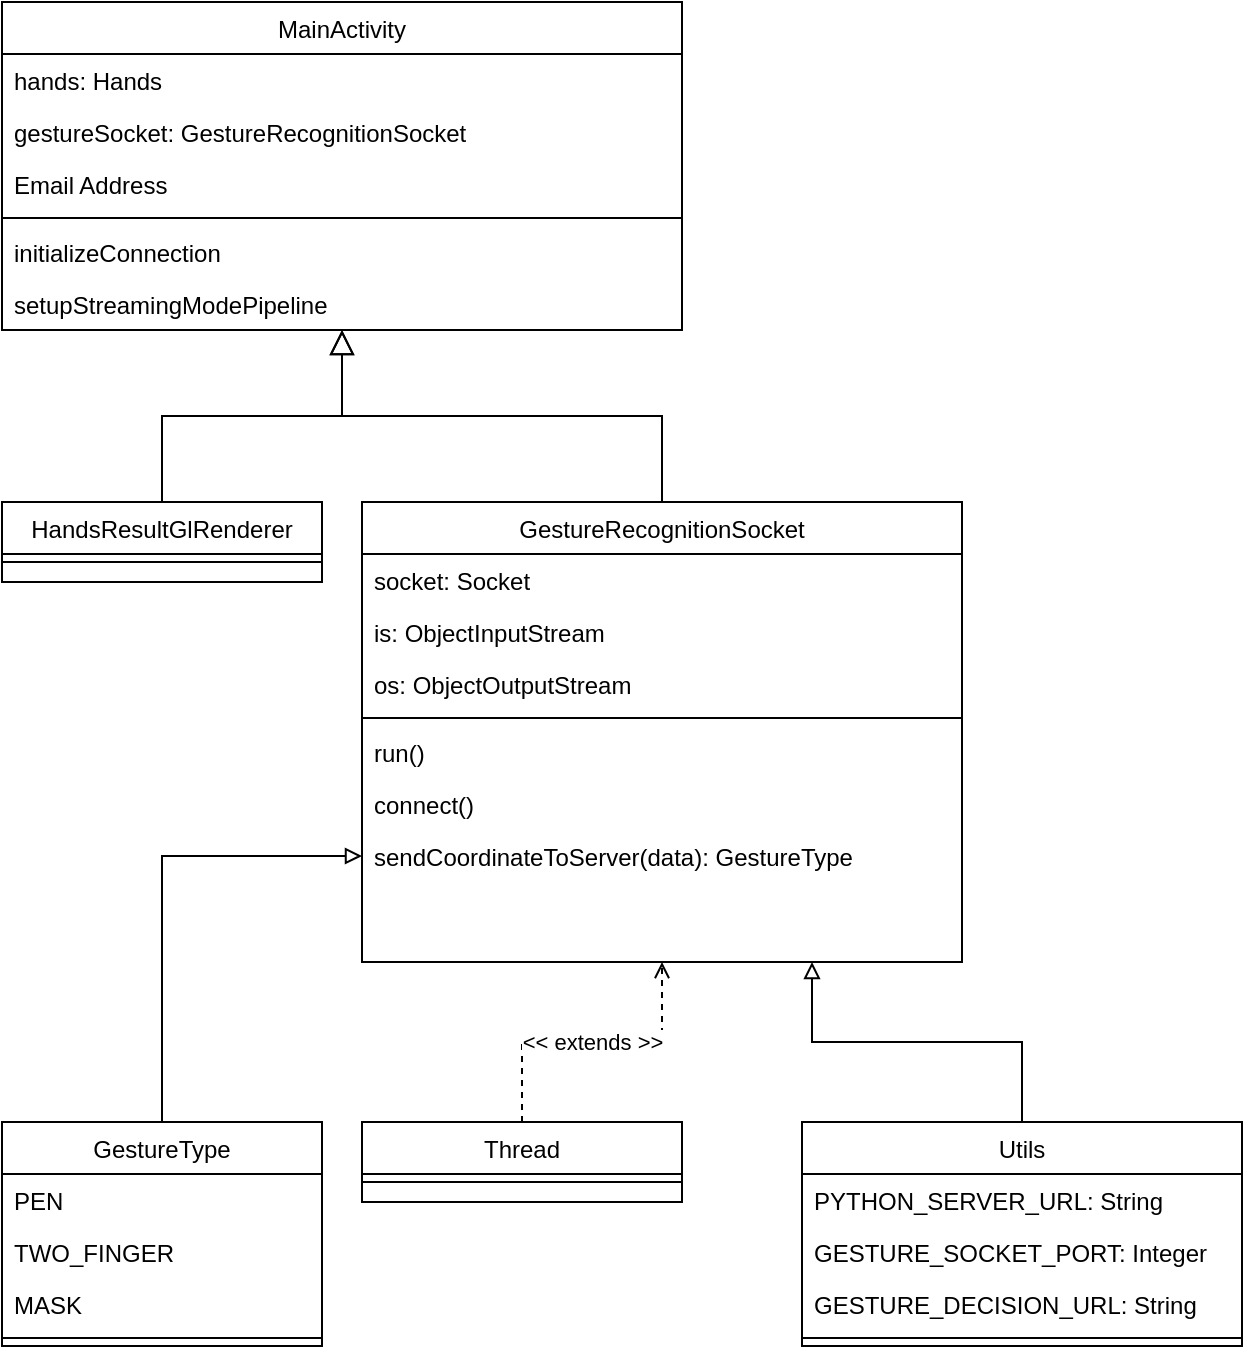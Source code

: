 <mxfile version="20.0.1" type="github" pages="4">
  <diagram id="C5RBs43oDa-KdzZeNtuy" name="Application">
    <mxGraphModel dx="1422" dy="920" grid="1" gridSize="10" guides="1" tooltips="1" connect="1" arrows="1" fold="1" page="1" pageScale="1" pageWidth="827" pageHeight="1169" math="0" shadow="0">
      <root>
        <mxCell id="WIyWlLk6GJQsqaUBKTNV-0" />
        <mxCell id="WIyWlLk6GJQsqaUBKTNV-1" parent="WIyWlLk6GJQsqaUBKTNV-0" />
        <mxCell id="zkfFHV4jXpPFQw0GAbJ--0" value="MainActivity" style="swimlane;fontStyle=0;align=center;verticalAlign=top;childLayout=stackLayout;horizontal=1;startSize=26;horizontalStack=0;resizeParent=1;resizeLast=0;collapsible=1;marginBottom=0;rounded=0;shadow=0;strokeWidth=1;" parent="WIyWlLk6GJQsqaUBKTNV-1" vertex="1">
          <mxGeometry x="40" y="120" width="340" height="164" as="geometry">
            <mxRectangle x="230" y="140" width="160" height="26" as="alternateBounds" />
          </mxGeometry>
        </mxCell>
        <mxCell id="zkfFHV4jXpPFQw0GAbJ--1" value="hands: Hands" style="text;align=left;verticalAlign=top;spacingLeft=4;spacingRight=4;overflow=hidden;rotatable=0;points=[[0,0.5],[1,0.5]];portConstraint=eastwest;" parent="zkfFHV4jXpPFQw0GAbJ--0" vertex="1">
          <mxGeometry y="26" width="340" height="26" as="geometry" />
        </mxCell>
        <mxCell id="zkfFHV4jXpPFQw0GAbJ--2" value="gestureSocket: GestureRecognitionSocket" style="text;align=left;verticalAlign=top;spacingLeft=4;spacingRight=4;overflow=hidden;rotatable=0;points=[[0,0.5],[1,0.5]];portConstraint=eastwest;rounded=0;shadow=0;html=0;" parent="zkfFHV4jXpPFQw0GAbJ--0" vertex="1">
          <mxGeometry y="52" width="340" height="26" as="geometry" />
        </mxCell>
        <mxCell id="zkfFHV4jXpPFQw0GAbJ--3" value="Email Address" style="text;align=left;verticalAlign=top;spacingLeft=4;spacingRight=4;overflow=hidden;rotatable=0;points=[[0,0.5],[1,0.5]];portConstraint=eastwest;rounded=0;shadow=0;html=0;" parent="zkfFHV4jXpPFQw0GAbJ--0" vertex="1">
          <mxGeometry y="78" width="340" height="26" as="geometry" />
        </mxCell>
        <mxCell id="zkfFHV4jXpPFQw0GAbJ--4" value="" style="line;html=1;strokeWidth=1;align=left;verticalAlign=middle;spacingTop=-1;spacingLeft=3;spacingRight=3;rotatable=0;labelPosition=right;points=[];portConstraint=eastwest;" parent="zkfFHV4jXpPFQw0GAbJ--0" vertex="1">
          <mxGeometry y="104" width="340" height="8" as="geometry" />
        </mxCell>
        <mxCell id="Mn7XZVWniMu7mOGzIk7n-0" value="initializeConnection" style="text;align=left;verticalAlign=top;spacingLeft=4;spacingRight=4;overflow=hidden;rotatable=0;points=[[0,0.5],[1,0.5]];portConstraint=eastwest;" parent="zkfFHV4jXpPFQw0GAbJ--0" vertex="1">
          <mxGeometry y="112" width="340" height="26" as="geometry" />
        </mxCell>
        <mxCell id="zkfFHV4jXpPFQw0GAbJ--5" value="setupStreamingModePipeline" style="text;align=left;verticalAlign=top;spacingLeft=4;spacingRight=4;overflow=hidden;rotatable=0;points=[[0,0.5],[1,0.5]];portConstraint=eastwest;" parent="zkfFHV4jXpPFQw0GAbJ--0" vertex="1">
          <mxGeometry y="138" width="340" height="26" as="geometry" />
        </mxCell>
        <mxCell id="zkfFHV4jXpPFQw0GAbJ--6" value="HandsResultGlRenderer" style="swimlane;fontStyle=0;align=center;verticalAlign=top;childLayout=stackLayout;horizontal=1;startSize=26;horizontalStack=0;resizeParent=1;resizeLast=0;collapsible=1;marginBottom=0;rounded=0;shadow=0;strokeWidth=1;" parent="WIyWlLk6GJQsqaUBKTNV-1" vertex="1">
          <mxGeometry x="40" y="370" width="160" height="40" as="geometry">
            <mxRectangle x="130" y="380" width="160" height="26" as="alternateBounds" />
          </mxGeometry>
        </mxCell>
        <mxCell id="zkfFHV4jXpPFQw0GAbJ--9" value="" style="line;html=1;strokeWidth=1;align=left;verticalAlign=middle;spacingTop=-1;spacingLeft=3;spacingRight=3;rotatable=0;labelPosition=right;points=[];portConstraint=eastwest;" parent="zkfFHV4jXpPFQw0GAbJ--6" vertex="1">
          <mxGeometry y="26" width="160" height="8" as="geometry" />
        </mxCell>
        <mxCell id="zkfFHV4jXpPFQw0GAbJ--12" value="" style="endArrow=block;endSize=10;endFill=0;shadow=0;strokeWidth=1;rounded=0;edgeStyle=elbowEdgeStyle;elbow=vertical;" parent="WIyWlLk6GJQsqaUBKTNV-1" source="zkfFHV4jXpPFQw0GAbJ--6" target="zkfFHV4jXpPFQw0GAbJ--0" edge="1">
          <mxGeometry width="160" relative="1" as="geometry">
            <mxPoint x="200" y="203" as="sourcePoint" />
            <mxPoint x="200" y="203" as="targetPoint" />
          </mxGeometry>
        </mxCell>
        <mxCell id="zkfFHV4jXpPFQw0GAbJ--13" value="GestureRecognitionSocket" style="swimlane;fontStyle=0;align=center;verticalAlign=top;childLayout=stackLayout;horizontal=1;startSize=26;horizontalStack=0;resizeParent=1;resizeLast=0;collapsible=1;marginBottom=0;rounded=0;shadow=0;strokeWidth=1;" parent="WIyWlLk6GJQsqaUBKTNV-1" vertex="1">
          <mxGeometry x="220" y="370" width="300" height="230" as="geometry">
            <mxRectangle x="340" y="380" width="170" height="26" as="alternateBounds" />
          </mxGeometry>
        </mxCell>
        <mxCell id="Mn7XZVWniMu7mOGzIk7n-1" value="socket: Socket" style="text;align=left;verticalAlign=top;spacingLeft=4;spacingRight=4;overflow=hidden;rotatable=0;points=[[0,0.5],[1,0.5]];portConstraint=eastwest;" parent="zkfFHV4jXpPFQw0GAbJ--13" vertex="1">
          <mxGeometry y="26" width="300" height="26" as="geometry" />
        </mxCell>
        <mxCell id="Mn7XZVWniMu7mOGzIk7n-2" value="is: ObjectInputStream" style="text;align=left;verticalAlign=top;spacingLeft=4;spacingRight=4;overflow=hidden;rotatable=0;points=[[0,0.5],[1,0.5]];portConstraint=eastwest;" parent="zkfFHV4jXpPFQw0GAbJ--13" vertex="1">
          <mxGeometry y="52" width="300" height="26" as="geometry" />
        </mxCell>
        <mxCell id="zkfFHV4jXpPFQw0GAbJ--14" value="os: ObjectOutputStream" style="text;align=left;verticalAlign=top;spacingLeft=4;spacingRight=4;overflow=hidden;rotatable=0;points=[[0,0.5],[1,0.5]];portConstraint=eastwest;" parent="zkfFHV4jXpPFQw0GAbJ--13" vertex="1">
          <mxGeometry y="78" width="300" height="26" as="geometry" />
        </mxCell>
        <mxCell id="zkfFHV4jXpPFQw0GAbJ--15" value="" style="line;html=1;strokeWidth=1;align=left;verticalAlign=middle;spacingTop=-1;spacingLeft=3;spacingRight=3;rotatable=0;labelPosition=right;points=[];portConstraint=eastwest;" parent="zkfFHV4jXpPFQw0GAbJ--13" vertex="1">
          <mxGeometry y="104" width="300" height="8" as="geometry" />
        </mxCell>
        <mxCell id="Mn7XZVWniMu7mOGzIk7n-6" value="run()" style="text;align=left;verticalAlign=top;spacingLeft=4;spacingRight=4;overflow=hidden;rotatable=0;points=[[0,0.5],[1,0.5]];portConstraint=eastwest;" parent="zkfFHV4jXpPFQw0GAbJ--13" vertex="1">
          <mxGeometry y="112" width="300" height="26" as="geometry" />
        </mxCell>
        <mxCell id="Mn7XZVWniMu7mOGzIk7n-7" value="connect()" style="text;align=left;verticalAlign=top;spacingLeft=4;spacingRight=4;overflow=hidden;rotatable=0;points=[[0,0.5],[1,0.5]];portConstraint=eastwest;" parent="zkfFHV4jXpPFQw0GAbJ--13" vertex="1">
          <mxGeometry y="138" width="300" height="26" as="geometry" />
        </mxCell>
        <mxCell id="Mn7XZVWniMu7mOGzIk7n-8" value="sendCoordinateToServer(data): GestureType" style="text;align=left;verticalAlign=top;spacingLeft=4;spacingRight=4;overflow=hidden;rotatable=0;points=[[0,0.5],[1,0.5]];portConstraint=eastwest;" parent="zkfFHV4jXpPFQw0GAbJ--13" vertex="1">
          <mxGeometry y="164" width="300" height="26" as="geometry" />
        </mxCell>
        <mxCell id="zkfFHV4jXpPFQw0GAbJ--16" value="" style="endArrow=block;endSize=10;endFill=0;shadow=0;strokeWidth=1;rounded=0;edgeStyle=elbowEdgeStyle;elbow=vertical;" parent="WIyWlLk6GJQsqaUBKTNV-1" source="zkfFHV4jXpPFQw0GAbJ--13" target="zkfFHV4jXpPFQw0GAbJ--0" edge="1">
          <mxGeometry width="160" relative="1" as="geometry">
            <mxPoint x="210" y="373" as="sourcePoint" />
            <mxPoint x="310" y="271" as="targetPoint" />
          </mxGeometry>
        </mxCell>
        <mxCell id="Mn7XZVWniMu7mOGzIk7n-5" value="&amp;lt;&amp;lt; extends &amp;gt;&amp;gt;" style="edgeStyle=orthogonalEdgeStyle;rounded=0;orthogonalLoop=1;jettySize=auto;html=1;entryX=0.5;entryY=1;entryDx=0;entryDy=0;dashed=1;endArrow=open;endFill=0;" parent="WIyWlLk6GJQsqaUBKTNV-1" source="Mn7XZVWniMu7mOGzIk7n-3" target="zkfFHV4jXpPFQw0GAbJ--13" edge="1">
          <mxGeometry relative="1" as="geometry" />
        </mxCell>
        <mxCell id="Mn7XZVWniMu7mOGzIk7n-3" value="Thread" style="swimlane;fontStyle=0;align=center;verticalAlign=top;childLayout=stackLayout;horizontal=1;startSize=26;horizontalStack=0;resizeParent=1;resizeLast=0;collapsible=1;marginBottom=0;rounded=0;shadow=0;strokeWidth=1;" parent="WIyWlLk6GJQsqaUBKTNV-1" vertex="1">
          <mxGeometry x="220" y="680" width="160" height="40" as="geometry">
            <mxRectangle x="130" y="380" width="160" height="26" as="alternateBounds" />
          </mxGeometry>
        </mxCell>
        <mxCell id="Mn7XZVWniMu7mOGzIk7n-4" value="" style="line;html=1;strokeWidth=1;align=left;verticalAlign=middle;spacingTop=-1;spacingLeft=3;spacingRight=3;rotatable=0;labelPosition=right;points=[];portConstraint=eastwest;" parent="Mn7XZVWniMu7mOGzIk7n-3" vertex="1">
          <mxGeometry y="26" width="160" height="8" as="geometry" />
        </mxCell>
        <mxCell id="Mn7XZVWniMu7mOGzIk7n-18" style="edgeStyle=orthogonalEdgeStyle;rounded=0;orthogonalLoop=1;jettySize=auto;html=1;endArrow=block;endFill=0;entryX=0.75;entryY=1;entryDx=0;entryDy=0;" parent="WIyWlLk6GJQsqaUBKTNV-1" source="Mn7XZVWniMu7mOGzIk7n-10" target="zkfFHV4jXpPFQw0GAbJ--13" edge="1">
          <mxGeometry relative="1" as="geometry" />
        </mxCell>
        <mxCell id="Mn7XZVWniMu7mOGzIk7n-10" value="Utils" style="swimlane;fontStyle=0;align=center;verticalAlign=top;childLayout=stackLayout;horizontal=1;startSize=26;horizontalStack=0;resizeParent=1;resizeLast=0;collapsible=1;marginBottom=0;rounded=0;shadow=0;strokeWidth=1;" parent="WIyWlLk6GJQsqaUBKTNV-1" vertex="1">
          <mxGeometry x="440" y="680" width="220" height="112" as="geometry">
            <mxRectangle x="340" y="380" width="170" height="26" as="alternateBounds" />
          </mxGeometry>
        </mxCell>
        <mxCell id="Mn7XZVWniMu7mOGzIk7n-11" value="PYTHON_SERVER_URL: String" style="text;align=left;verticalAlign=top;spacingLeft=4;spacingRight=4;overflow=hidden;rotatable=0;points=[[0,0.5],[1,0.5]];portConstraint=eastwest;" parent="Mn7XZVWniMu7mOGzIk7n-10" vertex="1">
          <mxGeometry y="26" width="220" height="26" as="geometry" />
        </mxCell>
        <mxCell id="Mn7XZVWniMu7mOGzIk7n-12" value="GESTURE_SOCKET_PORT: Integer" style="text;align=left;verticalAlign=top;spacingLeft=4;spacingRight=4;overflow=hidden;rotatable=0;points=[[0,0.5],[1,0.5]];portConstraint=eastwest;" parent="Mn7XZVWniMu7mOGzIk7n-10" vertex="1">
          <mxGeometry y="52" width="220" height="26" as="geometry" />
        </mxCell>
        <mxCell id="Mn7XZVWniMu7mOGzIk7n-13" value="GESTURE_DECISION_URL: String" style="text;align=left;verticalAlign=top;spacingLeft=4;spacingRight=4;overflow=hidden;rotatable=0;points=[[0,0.5],[1,0.5]];portConstraint=eastwest;" parent="Mn7XZVWniMu7mOGzIk7n-10" vertex="1">
          <mxGeometry y="78" width="220" height="26" as="geometry" />
        </mxCell>
        <mxCell id="Mn7XZVWniMu7mOGzIk7n-14" value="" style="line;html=1;strokeWidth=1;align=left;verticalAlign=middle;spacingTop=-1;spacingLeft=3;spacingRight=3;rotatable=0;labelPosition=right;points=[];portConstraint=eastwest;" parent="Mn7XZVWniMu7mOGzIk7n-10" vertex="1">
          <mxGeometry y="104" width="220" height="8" as="geometry" />
        </mxCell>
        <mxCell id="bHWecroBYzNCpYHkJY4R-12" style="edgeStyle=orthogonalEdgeStyle;rounded=0;orthogonalLoop=1;jettySize=auto;html=1;endArrow=block;endFill=0;" parent="WIyWlLk6GJQsqaUBKTNV-1" source="bHWecroBYzNCpYHkJY4R-2" target="Mn7XZVWniMu7mOGzIk7n-8" edge="1">
          <mxGeometry relative="1" as="geometry" />
        </mxCell>
        <mxCell id="bHWecroBYzNCpYHkJY4R-2" value="GestureType" style="swimlane;fontStyle=0;align=center;verticalAlign=top;childLayout=stackLayout;horizontal=1;startSize=26;horizontalStack=0;resizeParent=1;resizeLast=0;collapsible=1;marginBottom=0;rounded=0;shadow=0;strokeWidth=1;" parent="WIyWlLk6GJQsqaUBKTNV-1" vertex="1">
          <mxGeometry x="40" y="680" width="160" height="112" as="geometry">
            <mxRectangle x="340" y="380" width="170" height="26" as="alternateBounds" />
          </mxGeometry>
        </mxCell>
        <mxCell id="bHWecroBYzNCpYHkJY4R-4" value="PEN" style="text;align=left;verticalAlign=top;spacingLeft=4;spacingRight=4;overflow=hidden;rotatable=0;points=[[0,0.5],[1,0.5]];portConstraint=eastwest;" parent="bHWecroBYzNCpYHkJY4R-2" vertex="1">
          <mxGeometry y="26" width="160" height="26" as="geometry" />
        </mxCell>
        <mxCell id="bHWecroBYzNCpYHkJY4R-11" value="TWO_FINGER" style="text;align=left;verticalAlign=top;spacingLeft=4;spacingRight=4;overflow=hidden;rotatable=0;points=[[0,0.5],[1,0.5]];portConstraint=eastwest;" parent="bHWecroBYzNCpYHkJY4R-2" vertex="1">
          <mxGeometry y="52" width="160" height="26" as="geometry" />
        </mxCell>
        <mxCell id="bHWecroBYzNCpYHkJY4R-10" value="MASK" style="text;align=left;verticalAlign=top;spacingLeft=4;spacingRight=4;overflow=hidden;rotatable=0;points=[[0,0.5],[1,0.5]];portConstraint=eastwest;" parent="bHWecroBYzNCpYHkJY4R-2" vertex="1">
          <mxGeometry y="78" width="160" height="26" as="geometry" />
        </mxCell>
        <mxCell id="bHWecroBYzNCpYHkJY4R-6" value="" style="line;html=1;strokeWidth=1;align=left;verticalAlign=middle;spacingTop=-1;spacingLeft=3;spacingRight=3;rotatable=0;labelPosition=right;points=[];portConstraint=eastwest;" parent="bHWecroBYzNCpYHkJY4R-2" vertex="1">
          <mxGeometry y="104" width="160" height="8" as="geometry" />
        </mxCell>
      </root>
    </mxGraphModel>
  </diagram>
  <diagram id="KzbrfvI2vK4fLZ9amugN" name="Data Flow">
    <mxGraphModel dx="835" dy="752" grid="1" gridSize="10" guides="1" tooltips="1" connect="1" arrows="1" fold="1" page="1" pageScale="1" pageWidth="827" pageHeight="1169" math="0" shadow="0">
      <root>
        <mxCell id="0" />
        <mxCell id="1" parent="0" />
        <mxCell id="NwcAWnpHun-RMzh_RL4l-1" value="Application" style="rounded=0;whiteSpace=wrap;html=1;" vertex="1" parent="1">
          <mxGeometry x="40" y="40" width="280" height="60" as="geometry" />
        </mxCell>
        <mxCell id="NwcAWnpHun-RMzh_RL4l-2" value="Socket Server" style="rounded=0;whiteSpace=wrap;html=1;" vertex="1" parent="1">
          <mxGeometry x="320" y="40" width="280" height="60" as="geometry" />
        </mxCell>
        <mxCell id="EHO93uQufuv98vHQ7tm7-1" value="CoordinateInfo" style="edgeStyle=orthogonalEdgeStyle;rounded=0;orthogonalLoop=1;jettySize=auto;html=1;endArrow=block;endFill=0;exitX=1;exitY=0.25;exitDx=0;exitDy=0;entryX=0.5;entryY=0;entryDx=0;entryDy=0;" edge="1" parent="1" source="NwcAWnpHun-RMzh_RL4l-3" target="NwcAWnpHun-RMzh_RL4l-4">
          <mxGeometry relative="1" as="geometry">
            <Array as="points">
              <mxPoint x="460" y="183" />
            </Array>
          </mxGeometry>
        </mxCell>
        <mxCell id="NwcAWnpHun-RMzh_RL4l-3" value="&lt;span style=&quot;text-align: left&quot;&gt;sendCoordinateToServer&lt;/span&gt;" style="rounded=0;whiteSpace=wrap;html=1;" vertex="1" parent="1">
          <mxGeometry x="80" y="130" width="200" height="210" as="geometry" />
        </mxCell>
        <mxCell id="Mqs57Oc1fqZTlW2VgF5G-1" value="GestureType" style="edgeStyle=orthogonalEdgeStyle;rounded=0;orthogonalLoop=1;jettySize=auto;html=1;endArrow=block;endFill=0;entryX=1;entryY=0.75;entryDx=0;entryDy=0;exitX=0.5;exitY=1;exitDx=0;exitDy=0;" edge="1" parent="1" source="NwcAWnpHun-RMzh_RL4l-4" target="NwcAWnpHun-RMzh_RL4l-3">
          <mxGeometry relative="1" as="geometry">
            <mxPoint x="380" y="400" as="targetPoint" />
          </mxGeometry>
        </mxCell>
        <mxCell id="NwcAWnpHun-RMzh_RL4l-4" value="gestureRecognition" style="rounded=0;whiteSpace=wrap;html=1;" vertex="1" parent="1">
          <mxGeometry x="360" y="200" width="200" height="60" as="geometry" />
        </mxCell>
        <mxCell id="Mqs57Oc1fqZTlW2VgF5G-2" value="" style="endArrow=none;dashed=1;html=1;dashPattern=1 3;strokeWidth=2;rounded=0;entryX=0;entryY=1;entryDx=0;entryDy=0;" edge="1" parent="1" target="NwcAWnpHun-RMzh_RL4l-2">
          <mxGeometry width="50" height="50" relative="1" as="geometry">
            <mxPoint x="320" y="720" as="sourcePoint" />
            <mxPoint x="440" y="360" as="targetPoint" />
          </mxGeometry>
        </mxCell>
      </root>
    </mxGraphModel>
  </diagram>
  <diagram id="-P_Cdpx4v_BarKVoR0cF" name="Socket Server">
    <mxGraphModel dx="835" dy="752" grid="1" gridSize="10" guides="1" tooltips="1" connect="1" arrows="1" fold="1" page="1" pageScale="1" pageWidth="827" pageHeight="1169" math="0" shadow="0">
      <root>
        <mxCell id="0" />
        <mxCell id="1" parent="0" />
      </root>
    </mxGraphModel>
  </diagram>
  <diagram id="bXJs8faswihFaz0-gyDo" name="Changing Gesture">
    <mxGraphModel dx="1235" dy="932" grid="1" gridSize="10" guides="1" tooltips="1" connect="1" arrows="1" fold="1" page="1" pageScale="1" pageWidth="827" pageHeight="1169" math="0" shadow="0">
      <root>
        <mxCell id="0" />
        <mxCell id="1" parent="0" />
        <mxCell id="8SMgXw-05Lly12mwYf52-2" value="MenuGestureHandler" style="swimlane;" vertex="1" parent="1">
          <mxGeometry x="40" y="40" width="360" height="360" as="geometry" />
        </mxCell>
        <mxCell id="8SMgXw-05Lly12mwYf52-3" value="Check if current 10 gesture have more than 8&amp;nbsp;&lt;i style=&quot;&quot;&gt;&lt;b&gt;MENU &lt;/b&gt;gesture&lt;/i&gt;" style="rounded=0;whiteSpace=wrap;html=1;" vertex="1" parent="8SMgXw-05Lly12mwYf52-2">
          <mxGeometry x="10" y="40" width="340" height="60" as="geometry" />
        </mxCell>
        <mxCell id="8SMgXw-05Lly12mwYf52-4" value="?" style="rhombus;whiteSpace=wrap;html=1;" vertex="1" parent="8SMgXw-05Lly12mwYf52-2">
          <mxGeometry x="140" y="180" width="80" height="80" as="geometry" />
        </mxCell>
        <mxCell id="8SMgXw-05Lly12mwYf52-8" value="No" style="edgeStyle=orthogonalEdgeStyle;rounded=0;orthogonalLoop=1;jettySize=auto;html=1;entryX=0;entryY=0.5;entryDx=0;entryDy=0;exitX=0.5;exitY=0;exitDx=0;exitDy=0;" edge="1" parent="8SMgXw-05Lly12mwYf52-2" source="8SMgXw-05Lly12mwYf52-4" target="8SMgXw-05Lly12mwYf52-4">
          <mxGeometry relative="1" as="geometry">
            <mxPoint x="70" y="250" as="sourcePoint" />
            <Array as="points">
              <mxPoint x="180" y="160" />
              <mxPoint x="120" y="160" />
              <mxPoint x="120" y="220" />
            </Array>
          </mxGeometry>
        </mxCell>
        <mxCell id="8SMgXw-05Lly12mwYf52-5" value="ModeGestureHandler" style="swimlane;" vertex="1" parent="1">
          <mxGeometry x="440" y="40" width="1040" height="640" as="geometry" />
        </mxCell>
        <mxCell id="8SMgXw-05Lly12mwYf52-7" value="Check if current 10 gesture have more than 8&amp;nbsp;&lt;b&gt;CERTAIN&amp;nbsp;&lt;/b&gt;&lt;i style=&quot;&quot;&gt;gesture&lt;/i&gt;" style="rounded=0;whiteSpace=wrap;html=1;" vertex="1" parent="8SMgXw-05Lly12mwYf52-5">
          <mxGeometry x="10" y="40" width="380" height="60" as="geometry" />
        </mxCell>
        <mxCell id="8SMgXw-05Lly12mwYf52-21" value="Not detected until 10 second" style="edgeStyle=orthogonalEdgeStyle;rounded=0;orthogonalLoop=1;jettySize=auto;html=1;exitX=0.5;exitY=1;exitDx=0;exitDy=0;entryX=0;entryY=0.5;entryDx=0;entryDy=0;" edge="1" parent="8SMgXw-05Lly12mwYf52-5" source="8SMgXw-05Lly12mwYf52-9" target="8SMgXw-05Lly12mwYf52-20">
          <mxGeometry relative="1" as="geometry" />
        </mxCell>
        <mxCell id="8SMgXw-05Lly12mwYf52-9" value="?" style="rhombus;whiteSpace=wrap;html=1;" vertex="1" parent="8SMgXw-05Lly12mwYf52-5">
          <mxGeometry x="40" y="180" width="80" height="80" as="geometry" />
        </mxCell>
        <mxCell id="8SMgXw-05Lly12mwYf52-17" value="Change selected Gesture to detected gesture" style="rounded=0;whiteSpace=wrap;html=1;" vertex="1" parent="8SMgXw-05Lly12mwYf52-5">
          <mxGeometry x="340" y="500" width="380" height="60" as="geometry" />
        </mxCell>
        <mxCell id="8SMgXw-05Lly12mwYf52-19" value="No" style="edgeStyle=orthogonalEdgeStyle;rounded=0;orthogonalLoop=1;jettySize=auto;html=1;" edge="1" parent="8SMgXw-05Lly12mwYf52-5" source="8SMgXw-05Lly12mwYf52-9" target="8SMgXw-05Lly12mwYf52-9">
          <mxGeometry relative="1" as="geometry" />
        </mxCell>
        <mxCell id="8SMgXw-05Lly12mwYf52-20" value="Terminate Mode Gesture Detector" style="rounded=0;whiteSpace=wrap;html=1;" vertex="1" parent="8SMgXw-05Lly12mwYf52-5">
          <mxGeometry x="340" y="570" width="380" height="60" as="geometry" />
        </mxCell>
        <mxCell id="8SMgXw-05Lly12mwYf52-30" value="prevGesture == currGesture" style="rhombus;whiteSpace=wrap;html=1;" vertex="1" parent="8SMgXw-05Lly12mwYf52-5">
          <mxGeometry x="280" y="180" width="150" height="80" as="geometry" />
        </mxCell>
        <mxCell id="8SMgXw-05Lly12mwYf52-18" value="Detected" style="edgeStyle=orthogonalEdgeStyle;rounded=0;orthogonalLoop=1;jettySize=auto;html=1;" edge="1" parent="8SMgXw-05Lly12mwYf52-5" source="8SMgXw-05Lly12mwYf52-9" target="8SMgXw-05Lly12mwYf52-30">
          <mxGeometry relative="1" as="geometry">
            <mxPoint x="200" y="220" as="targetPoint" />
          </mxGeometry>
        </mxCell>
        <mxCell id="8SMgXw-05Lly12mwYf52-34" value="i += 1" style="whiteSpace=wrap;html=1;" vertex="1" parent="8SMgXw-05Lly12mwYf52-5">
          <mxGeometry x="280" y="300" width="150" height="60" as="geometry" />
        </mxCell>
        <mxCell id="8SMgXw-05Lly12mwYf52-35" value="Yes" style="edgeStyle=orthogonalEdgeStyle;rounded=0;orthogonalLoop=1;jettySize=auto;html=1;" edge="1" parent="8SMgXw-05Lly12mwYf52-5" source="8SMgXw-05Lly12mwYf52-30" target="8SMgXw-05Lly12mwYf52-34">
          <mxGeometry relative="1" as="geometry" />
        </mxCell>
        <mxCell id="8SMgXw-05Lly12mwYf52-39" value="No" style="edgeStyle=orthogonalEdgeStyle;rounded=0;orthogonalLoop=1;jettySize=auto;html=1;entryX=0.5;entryY=0;entryDx=0;entryDy=0;" edge="1" parent="8SMgXw-05Lly12mwYf52-5" source="8SMgXw-05Lly12mwYf52-36" target="8SMgXw-05Lly12mwYf52-9">
          <mxGeometry x="-0.73" relative="1" as="geometry">
            <Array as="points">
              <mxPoint x="720" y="330" />
              <mxPoint x="720" y="160" />
              <mxPoint x="80" y="160" />
            </Array>
            <mxPoint as="offset" />
          </mxGeometry>
        </mxCell>
        <mxCell id="8SMgXw-05Lly12mwYf52-36" value="i == 3" style="rhombus;whiteSpace=wrap;html=1;" vertex="1" parent="8SMgXw-05Lly12mwYf52-5">
          <mxGeometry x="510" y="290" width="150" height="80" as="geometry" />
        </mxCell>
        <mxCell id="8SMgXw-05Lly12mwYf52-37" value="" style="edgeStyle=orthogonalEdgeStyle;rounded=0;orthogonalLoop=1;jettySize=auto;html=1;" edge="1" parent="8SMgXw-05Lly12mwYf52-5" source="8SMgXw-05Lly12mwYf52-34" target="8SMgXw-05Lly12mwYf52-36">
          <mxGeometry relative="1" as="geometry" />
        </mxCell>
        <mxCell id="8SMgXw-05Lly12mwYf52-38" value="Yes" style="edgeStyle=orthogonalEdgeStyle;rounded=0;orthogonalLoop=1;jettySize=auto;html=1;" edge="1" parent="8SMgXw-05Lly12mwYf52-5" source="8SMgXw-05Lly12mwYf52-36" target="8SMgXw-05Lly12mwYf52-17">
          <mxGeometry relative="1" as="geometry" />
        </mxCell>
        <mxCell id="8SMgXw-05Lly12mwYf52-31" value="prevGesture = currGesture&lt;br&gt;i = 1" style="whiteSpace=wrap;html=1;" vertex="1" parent="8SMgXw-05Lly12mwYf52-5">
          <mxGeometry x="510" y="190" width="150" height="60" as="geometry" />
        </mxCell>
        <mxCell id="8SMgXw-05Lly12mwYf52-32" value="No" style="edgeStyle=orthogonalEdgeStyle;rounded=0;orthogonalLoop=1;jettySize=auto;html=1;" edge="1" parent="8SMgXw-05Lly12mwYf52-5" source="8SMgXw-05Lly12mwYf52-30" target="8SMgXw-05Lly12mwYf52-31">
          <mxGeometry relative="1" as="geometry" />
        </mxCell>
        <mxCell id="8SMgXw-05Lly12mwYf52-33" style="edgeStyle=orthogonalEdgeStyle;rounded=0;orthogonalLoop=1;jettySize=auto;html=1;entryX=0.5;entryY=0;entryDx=0;entryDy=0;" edge="1" parent="8SMgXw-05Lly12mwYf52-5" source="8SMgXw-05Lly12mwYf52-31" target="8SMgXw-05Lly12mwYf52-9">
          <mxGeometry relative="1" as="geometry">
            <Array as="points">
              <mxPoint x="585" y="160" />
              <mxPoint x="80" y="160" />
            </Array>
          </mxGeometry>
        </mxCell>
        <mxCell id="8SMgXw-05Lly12mwYf52-6" value="Yes" style="edgeStyle=orthogonalEdgeStyle;rounded=0;orthogonalLoop=1;jettySize=auto;html=1;entryX=0;entryY=0.5;entryDx=0;entryDy=0;" edge="1" parent="1" source="8SMgXw-05Lly12mwYf52-4" target="8SMgXw-05Lly12mwYf52-9">
          <mxGeometry relative="1" as="geometry" />
        </mxCell>
      </root>
    </mxGraphModel>
  </diagram>
</mxfile>
